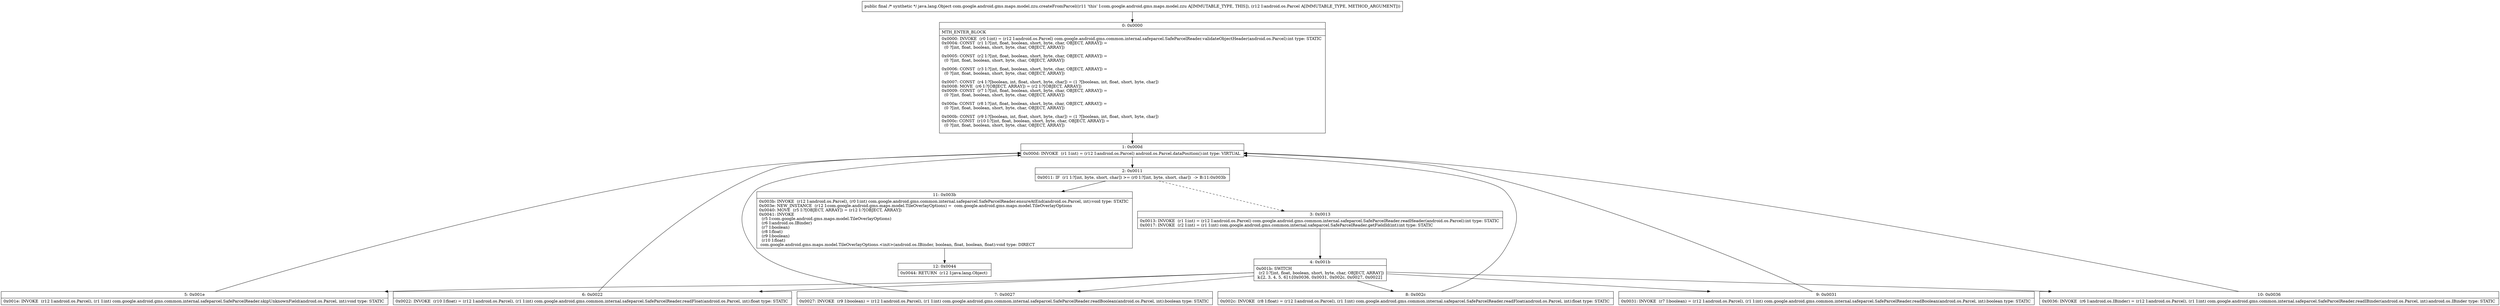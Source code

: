 digraph "CFG forcom.google.android.gms.maps.model.zzu.createFromParcel(Landroid\/os\/Parcel;)Ljava\/lang\/Object;" {
Node_0 [shape=record,label="{0\:\ 0x0000|MTH_ENTER_BLOCK\l|0x0000: INVOKE  (r0 I:int) = (r12 I:android.os.Parcel) com.google.android.gms.common.internal.safeparcel.SafeParcelReader.validateObjectHeader(android.os.Parcel):int type: STATIC \l0x0004: CONST  (r1 I:?[int, float, boolean, short, byte, char, OBJECT, ARRAY]) = \l  (0 ?[int, float, boolean, short, byte, char, OBJECT, ARRAY])\l \l0x0005: CONST  (r2 I:?[int, float, boolean, short, byte, char, OBJECT, ARRAY]) = \l  (0 ?[int, float, boolean, short, byte, char, OBJECT, ARRAY])\l \l0x0006: CONST  (r3 I:?[int, float, boolean, short, byte, char, OBJECT, ARRAY]) = \l  (0 ?[int, float, boolean, short, byte, char, OBJECT, ARRAY])\l \l0x0007: CONST  (r4 I:?[boolean, int, float, short, byte, char]) = (1 ?[boolean, int, float, short, byte, char]) \l0x0008: MOVE  (r6 I:?[OBJECT, ARRAY]) = (r2 I:?[OBJECT, ARRAY]) \l0x0009: CONST  (r7 I:?[int, float, boolean, short, byte, char, OBJECT, ARRAY]) = \l  (0 ?[int, float, boolean, short, byte, char, OBJECT, ARRAY])\l \l0x000a: CONST  (r8 I:?[int, float, boolean, short, byte, char, OBJECT, ARRAY]) = \l  (0 ?[int, float, boolean, short, byte, char, OBJECT, ARRAY])\l \l0x000b: CONST  (r9 I:?[boolean, int, float, short, byte, char]) = (1 ?[boolean, int, float, short, byte, char]) \l0x000c: CONST  (r10 I:?[int, float, boolean, short, byte, char, OBJECT, ARRAY]) = \l  (0 ?[int, float, boolean, short, byte, char, OBJECT, ARRAY])\l \l}"];
Node_1 [shape=record,label="{1\:\ 0x000d|0x000d: INVOKE  (r1 I:int) = (r12 I:android.os.Parcel) android.os.Parcel.dataPosition():int type: VIRTUAL \l}"];
Node_2 [shape=record,label="{2\:\ 0x0011|0x0011: IF  (r1 I:?[int, byte, short, char]) \>= (r0 I:?[int, byte, short, char])  \-\> B:11:0x003b \l}"];
Node_3 [shape=record,label="{3\:\ 0x0013|0x0013: INVOKE  (r1 I:int) = (r12 I:android.os.Parcel) com.google.android.gms.common.internal.safeparcel.SafeParcelReader.readHeader(android.os.Parcel):int type: STATIC \l0x0017: INVOKE  (r2 I:int) = (r1 I:int) com.google.android.gms.common.internal.safeparcel.SafeParcelReader.getFieldId(int):int type: STATIC \l}"];
Node_4 [shape=record,label="{4\:\ 0x001b|0x001b: SWITCH  \l  (r2 I:?[int, float, boolean, short, byte, char, OBJECT, ARRAY])\l k:[2, 3, 4, 5, 6] t:[0x0036, 0x0031, 0x002c, 0x0027, 0x0022] \l}"];
Node_5 [shape=record,label="{5\:\ 0x001e|0x001e: INVOKE  (r12 I:android.os.Parcel), (r1 I:int) com.google.android.gms.common.internal.safeparcel.SafeParcelReader.skipUnknownField(android.os.Parcel, int):void type: STATIC \l}"];
Node_6 [shape=record,label="{6\:\ 0x0022|0x0022: INVOKE  (r10 I:float) = (r12 I:android.os.Parcel), (r1 I:int) com.google.android.gms.common.internal.safeparcel.SafeParcelReader.readFloat(android.os.Parcel, int):float type: STATIC \l}"];
Node_7 [shape=record,label="{7\:\ 0x0027|0x0027: INVOKE  (r9 I:boolean) = (r12 I:android.os.Parcel), (r1 I:int) com.google.android.gms.common.internal.safeparcel.SafeParcelReader.readBoolean(android.os.Parcel, int):boolean type: STATIC \l}"];
Node_8 [shape=record,label="{8\:\ 0x002c|0x002c: INVOKE  (r8 I:float) = (r12 I:android.os.Parcel), (r1 I:int) com.google.android.gms.common.internal.safeparcel.SafeParcelReader.readFloat(android.os.Parcel, int):float type: STATIC \l}"];
Node_9 [shape=record,label="{9\:\ 0x0031|0x0031: INVOKE  (r7 I:boolean) = (r12 I:android.os.Parcel), (r1 I:int) com.google.android.gms.common.internal.safeparcel.SafeParcelReader.readBoolean(android.os.Parcel, int):boolean type: STATIC \l}"];
Node_10 [shape=record,label="{10\:\ 0x0036|0x0036: INVOKE  (r6 I:android.os.IBinder) = (r12 I:android.os.Parcel), (r1 I:int) com.google.android.gms.common.internal.safeparcel.SafeParcelReader.readIBinder(android.os.Parcel, int):android.os.IBinder type: STATIC \l}"];
Node_11 [shape=record,label="{11\:\ 0x003b|0x003b: INVOKE  (r12 I:android.os.Parcel), (r0 I:int) com.google.android.gms.common.internal.safeparcel.SafeParcelReader.ensureAtEnd(android.os.Parcel, int):void type: STATIC \l0x003e: NEW_INSTANCE  (r12 I:com.google.android.gms.maps.model.TileOverlayOptions) =  com.google.android.gms.maps.model.TileOverlayOptions \l0x0040: MOVE  (r5 I:?[OBJECT, ARRAY]) = (r12 I:?[OBJECT, ARRAY]) \l0x0041: INVOKE  \l  (r5 I:com.google.android.gms.maps.model.TileOverlayOptions)\l  (r6 I:android.os.IBinder)\l  (r7 I:boolean)\l  (r8 I:float)\l  (r9 I:boolean)\l  (r10 I:float)\l com.google.android.gms.maps.model.TileOverlayOptions.\<init\>(android.os.IBinder, boolean, float, boolean, float):void type: DIRECT \l}"];
Node_12 [shape=record,label="{12\:\ 0x0044|0x0044: RETURN  (r12 I:java.lang.Object) \l}"];
MethodNode[shape=record,label="{public final \/* synthetic *\/ java.lang.Object com.google.android.gms.maps.model.zzu.createFromParcel((r11 'this' I:com.google.android.gms.maps.model.zzu A[IMMUTABLE_TYPE, THIS]), (r12 I:android.os.Parcel A[IMMUTABLE_TYPE, METHOD_ARGUMENT])) }"];
MethodNode -> Node_0;
Node_0 -> Node_1;
Node_1 -> Node_2;
Node_2 -> Node_3[style=dashed];
Node_2 -> Node_11;
Node_3 -> Node_4;
Node_4 -> Node_5;
Node_4 -> Node_6;
Node_4 -> Node_7;
Node_4 -> Node_8;
Node_4 -> Node_9;
Node_4 -> Node_10;
Node_5 -> Node_1;
Node_6 -> Node_1;
Node_7 -> Node_1;
Node_8 -> Node_1;
Node_9 -> Node_1;
Node_10 -> Node_1;
Node_11 -> Node_12;
}

